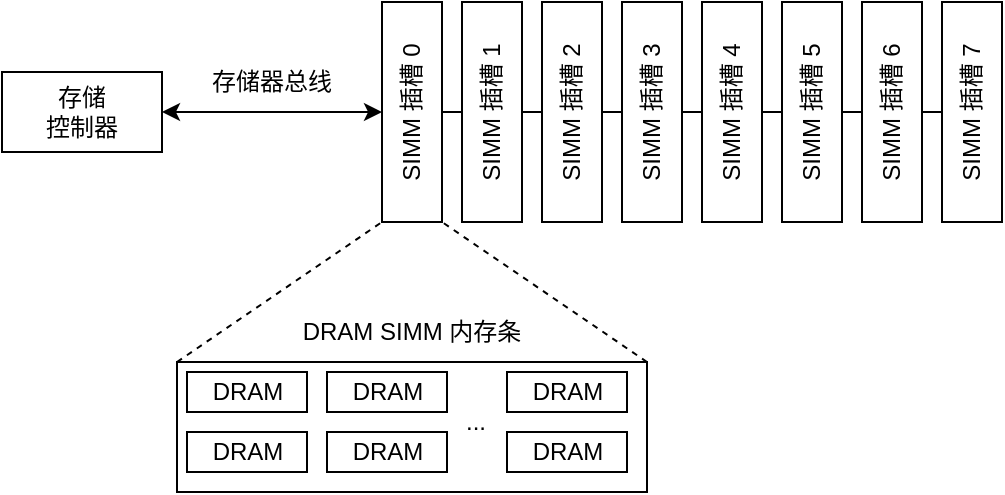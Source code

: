 <mxfile version="20.3.0" type="device"><diagram id="8WPmuM55n7mjTmFiYUIR" name="第 1 页"><mxGraphModel dx="981" dy="624" grid="1" gridSize="10" guides="1" tooltips="1" connect="1" arrows="1" fold="1" page="1" pageScale="1" pageWidth="827" pageHeight="1169" math="0" shadow="0"><root><mxCell id="0"/><mxCell id="1" parent="0"/><mxCell id="MV6G4ZzENu0QwMxPCJJX-1" value="存储&lt;br&gt;控制器" style="rounded=0;whiteSpace=wrap;html=1;" vertex="1" parent="1"><mxGeometry x="190" y="440" width="80" height="40" as="geometry"/></mxCell><mxCell id="MV6G4ZzENu0QwMxPCJJX-19" value="" style="group;rotation=-90;" vertex="1" connectable="0" parent="1"><mxGeometry x="480" y="305" width="110" height="310" as="geometry"/></mxCell><mxCell id="MV6G4ZzENu0QwMxPCJJX-2" value="SIMM 插槽 0" style="rounded=0;whiteSpace=wrap;html=1;rotation=-90;" vertex="1" parent="MV6G4ZzENu0QwMxPCJJX-19"><mxGeometry x="-140" y="140" width="110" height="30" as="geometry"/></mxCell><mxCell id="MV6G4ZzENu0QwMxPCJJX-5" value="" style="endArrow=none;html=1;rounded=0;entryX=0.5;entryY=1;entryDx=0;entryDy=0;" edge="1" parent="MV6G4ZzENu0QwMxPCJJX-19" target="MV6G4ZzENu0QwMxPCJJX-2"><mxGeometry width="50" height="50" relative="1" as="geometry"><mxPoint x="-60" y="155" as="sourcePoint"/><mxPoint x="-100" y="130" as="targetPoint"/></mxGeometry></mxCell><mxCell id="MV6G4ZzENu0QwMxPCJJX-6" value="SIMM 插槽 1" style="rounded=0;whiteSpace=wrap;html=1;rotation=-90;" vertex="1" parent="MV6G4ZzENu0QwMxPCJJX-19"><mxGeometry x="-100" y="140" width="110" height="30" as="geometry"/></mxCell><mxCell id="MV6G4ZzENu0QwMxPCJJX-7" value="" style="endArrow=none;html=1;rounded=0;entryX=0.5;entryY=1;entryDx=0;entryDy=0;" edge="1" parent="MV6G4ZzENu0QwMxPCJJX-19" target="MV6G4ZzENu0QwMxPCJJX-6"><mxGeometry width="50" height="50" relative="1" as="geometry"><mxPoint x="-20" y="155" as="sourcePoint"/><mxPoint x="-60" y="130" as="targetPoint"/></mxGeometry></mxCell><mxCell id="MV6G4ZzENu0QwMxPCJJX-8" value="SIMM 插槽 2" style="rounded=0;whiteSpace=wrap;html=1;rotation=-90;" vertex="1" parent="MV6G4ZzENu0QwMxPCJJX-19"><mxGeometry x="-60" y="140" width="110" height="30" as="geometry"/></mxCell><mxCell id="MV6G4ZzENu0QwMxPCJJX-9" value="" style="endArrow=none;html=1;rounded=0;entryX=0.5;entryY=1;entryDx=0;entryDy=0;" edge="1" parent="MV6G4ZzENu0QwMxPCJJX-19" target="MV6G4ZzENu0QwMxPCJJX-8"><mxGeometry width="50" height="50" relative="1" as="geometry"><mxPoint x="20" y="155" as="sourcePoint"/><mxPoint x="-20" y="130" as="targetPoint"/></mxGeometry></mxCell><mxCell id="MV6G4ZzENu0QwMxPCJJX-10" value="SIMM 插槽 3" style="rounded=0;whiteSpace=wrap;html=1;rotation=-90;" vertex="1" parent="MV6G4ZzENu0QwMxPCJJX-19"><mxGeometry x="-20" y="140" width="110" height="30" as="geometry"/></mxCell><mxCell id="MV6G4ZzENu0QwMxPCJJX-11" value="" style="endArrow=none;html=1;rounded=0;entryX=0.5;entryY=1;entryDx=0;entryDy=0;" edge="1" parent="MV6G4ZzENu0QwMxPCJJX-19" target="MV6G4ZzENu0QwMxPCJJX-10"><mxGeometry width="50" height="50" relative="1" as="geometry"><mxPoint x="60" y="155" as="sourcePoint"/><mxPoint x="20" y="130" as="targetPoint"/></mxGeometry></mxCell><mxCell id="MV6G4ZzENu0QwMxPCJJX-12" value="SIMM 插槽 4" style="rounded=0;whiteSpace=wrap;html=1;rotation=-90;" vertex="1" parent="MV6G4ZzENu0QwMxPCJJX-19"><mxGeometry x="20" y="140" width="110" height="30" as="geometry"/></mxCell><mxCell id="MV6G4ZzENu0QwMxPCJJX-13" value="" style="endArrow=none;html=1;rounded=0;entryX=0.5;entryY=1;entryDx=0;entryDy=0;" edge="1" parent="MV6G4ZzENu0QwMxPCJJX-19" target="MV6G4ZzENu0QwMxPCJJX-12"><mxGeometry width="50" height="50" relative="1" as="geometry"><mxPoint x="100" y="155" as="sourcePoint"/><mxPoint x="60" y="130" as="targetPoint"/></mxGeometry></mxCell><mxCell id="MV6G4ZzENu0QwMxPCJJX-14" value="SIMM 插槽 5" style="rounded=0;whiteSpace=wrap;html=1;rotation=-90;" vertex="1" parent="MV6G4ZzENu0QwMxPCJJX-19"><mxGeometry x="60" y="140" width="110" height="30" as="geometry"/></mxCell><mxCell id="MV6G4ZzENu0QwMxPCJJX-15" value="" style="endArrow=none;html=1;rounded=0;entryX=0.5;entryY=1;entryDx=0;entryDy=0;" edge="1" parent="MV6G4ZzENu0QwMxPCJJX-19" target="MV6G4ZzENu0QwMxPCJJX-14"><mxGeometry width="50" height="50" relative="1" as="geometry"><mxPoint x="140" y="155" as="sourcePoint"/><mxPoint x="100" y="130" as="targetPoint"/></mxGeometry></mxCell><mxCell id="MV6G4ZzENu0QwMxPCJJX-16" value="SIMM 插槽 6" style="rounded=0;whiteSpace=wrap;html=1;rotation=-90;" vertex="1" parent="MV6G4ZzENu0QwMxPCJJX-19"><mxGeometry x="100" y="140" width="110" height="30" as="geometry"/></mxCell><mxCell id="MV6G4ZzENu0QwMxPCJJX-17" value="" style="endArrow=none;html=1;rounded=0;entryX=0.5;entryY=1;entryDx=0;entryDy=0;" edge="1" parent="MV6G4ZzENu0QwMxPCJJX-19" target="MV6G4ZzENu0QwMxPCJJX-16"><mxGeometry width="50" height="50" relative="1" as="geometry"><mxPoint x="180" y="155" as="sourcePoint"/><mxPoint x="140" y="130" as="targetPoint"/></mxGeometry></mxCell><mxCell id="MV6G4ZzENu0QwMxPCJJX-18" value="SIMM 插槽 7" style="rounded=0;whiteSpace=wrap;html=1;rotation=-90;" vertex="1" parent="MV6G4ZzENu0QwMxPCJJX-19"><mxGeometry x="140" y="140" width="110" height="30" as="geometry"/></mxCell><mxCell id="MV6G4ZzENu0QwMxPCJJX-21" value="" style="endArrow=classic;startArrow=classic;html=1;rounded=0;exitX=1;exitY=0.5;exitDx=0;exitDy=0;entryX=0.5;entryY=0;entryDx=0;entryDy=0;" edge="1" parent="1" source="MV6G4ZzENu0QwMxPCJJX-1" target="MV6G4ZzENu0QwMxPCJJX-2"><mxGeometry width="50" height="50" relative="1" as="geometry"><mxPoint x="360" y="540" as="sourcePoint"/><mxPoint x="410" y="490" as="targetPoint"/></mxGeometry></mxCell><mxCell id="MV6G4ZzENu0QwMxPCJJX-22" value="存储器总线" style="text;html=1;strokeColor=none;fillColor=none;align=center;verticalAlign=middle;whiteSpace=wrap;rounded=0;" vertex="1" parent="1"><mxGeometry x="290" y="430" width="70" height="30" as="geometry"/></mxCell><mxCell id="MV6G4ZzENu0QwMxPCJJX-23" value="" style="rounded=0;whiteSpace=wrap;html=1;" vertex="1" parent="1"><mxGeometry x="277.5" y="585" width="235" height="65" as="geometry"/></mxCell><mxCell id="MV6G4ZzENu0QwMxPCJJX-24" value="DRAM" style="rounded=0;whiteSpace=wrap;html=1;" vertex="1" parent="1"><mxGeometry x="282.5" y="590" width="60" height="20" as="geometry"/></mxCell><mxCell id="MV6G4ZzENu0QwMxPCJJX-25" value="DRAM" style="rounded=0;whiteSpace=wrap;html=1;" vertex="1" parent="1"><mxGeometry x="282.5" y="620" width="60" height="20" as="geometry"/></mxCell><mxCell id="MV6G4ZzENu0QwMxPCJJX-26" value="DRAM" style="rounded=0;whiteSpace=wrap;html=1;" vertex="1" parent="1"><mxGeometry x="352.5" y="590" width="60" height="20" as="geometry"/></mxCell><mxCell id="MV6G4ZzENu0QwMxPCJJX-27" value="DRAM" style="rounded=0;whiteSpace=wrap;html=1;" vertex="1" parent="1"><mxGeometry x="352.5" y="620" width="60" height="20" as="geometry"/></mxCell><mxCell id="MV6G4ZzENu0QwMxPCJJX-28" value="DRAM" style="rounded=0;whiteSpace=wrap;html=1;" vertex="1" parent="1"><mxGeometry x="442.5" y="590" width="60" height="20" as="geometry"/></mxCell><mxCell id="MV6G4ZzENu0QwMxPCJJX-29" value="DRAM" style="rounded=0;whiteSpace=wrap;html=1;" vertex="1" parent="1"><mxGeometry x="442.5" y="620" width="60" height="20" as="geometry"/></mxCell><mxCell id="MV6G4ZzENu0QwMxPCJJX-30" value="..." style="text;html=1;strokeColor=none;fillColor=none;align=center;verticalAlign=middle;whiteSpace=wrap;rounded=0;" vertex="1" parent="1"><mxGeometry x="396.5" y="600" width="60" height="30" as="geometry"/></mxCell><mxCell id="MV6G4ZzENu0QwMxPCJJX-32" value="" style="endArrow=none;dashed=1;html=1;rounded=0;exitX=0;exitY=0;exitDx=0;exitDy=0;entryX=0;entryY=0;entryDx=0;entryDy=0;" edge="1" parent="1" source="MV6G4ZzENu0QwMxPCJJX-23" target="MV6G4ZzENu0QwMxPCJJX-2"><mxGeometry width="50" height="50" relative="1" as="geometry"><mxPoint x="390" y="550" as="sourcePoint"/><mxPoint x="440" y="500" as="targetPoint"/></mxGeometry></mxCell><mxCell id="MV6G4ZzENu0QwMxPCJJX-33" value="" style="endArrow=none;dashed=1;html=1;rounded=0;exitX=1;exitY=0;exitDx=0;exitDy=0;entryX=0;entryY=1;entryDx=0;entryDy=0;" edge="1" parent="1" source="MV6G4ZzENu0QwMxPCJJX-23" target="MV6G4ZzENu0QwMxPCJJX-2"><mxGeometry width="50" height="50" relative="1" as="geometry"><mxPoint x="390" y="550" as="sourcePoint"/><mxPoint x="440" y="500" as="targetPoint"/></mxGeometry></mxCell><mxCell id="MV6G4ZzENu0QwMxPCJJX-34" value="DRAM SIMM 内存条" style="text;html=1;strokeColor=none;fillColor=none;align=center;verticalAlign=middle;whiteSpace=wrap;rounded=0;" vertex="1" parent="1"><mxGeometry x="330" y="555" width="130" height="30" as="geometry"/></mxCell></root></mxGraphModel></diagram></mxfile>